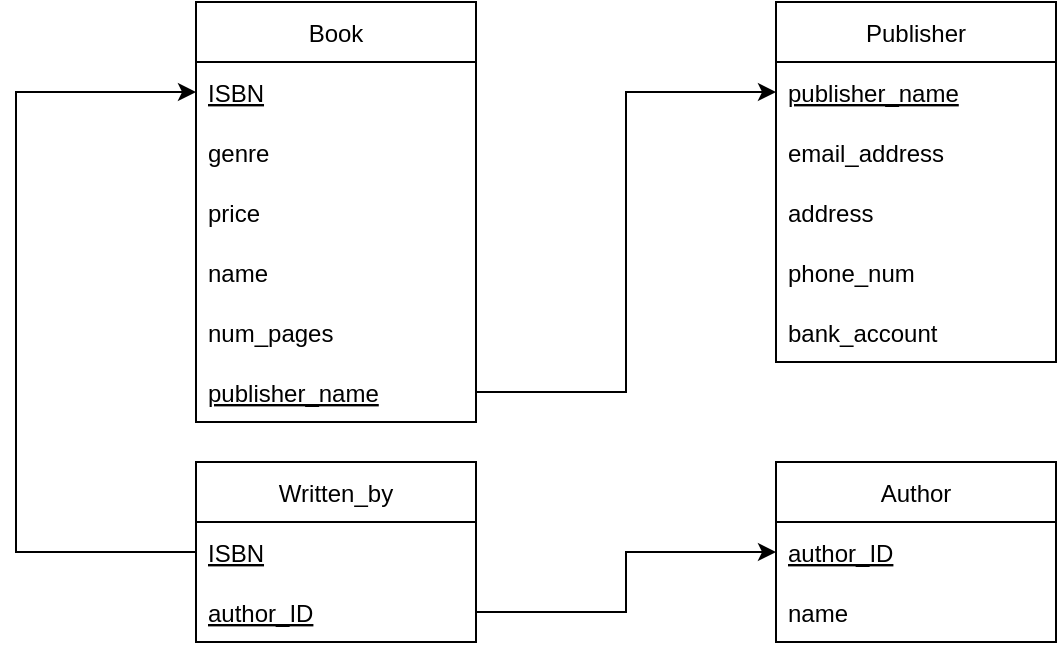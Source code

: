 <mxfile version="15.9.4" type="github">
  <diagram id="4dcQhyePsNyOAJ7MsxBL" name="Page-1">
    <mxGraphModel dx="1032" dy="855" grid="1" gridSize="10" guides="1" tooltips="1" connect="1" arrows="1" fold="1" page="1" pageScale="1" pageWidth="850" pageHeight="1100" math="0" shadow="0">
      <root>
        <mxCell id="0" />
        <mxCell id="1" parent="0" />
        <mxCell id="VHwmfllK9-3ZqzZavVw2-38" value="Author" style="swimlane;fontStyle=0;childLayout=stackLayout;horizontal=1;startSize=30;horizontalStack=0;resizeParent=1;resizeParentMax=0;resizeLast=0;collapsible=1;marginBottom=0;" vertex="1" parent="1">
          <mxGeometry x="570" y="300" width="140" height="90" as="geometry" />
        </mxCell>
        <mxCell id="VHwmfllK9-3ZqzZavVw2-39" value="author_ID" style="text;strokeColor=none;fillColor=none;align=left;verticalAlign=middle;spacingLeft=4;spacingRight=4;overflow=hidden;points=[[0,0.5],[1,0.5]];portConstraint=eastwest;rotatable=0;fontStyle=4" vertex="1" parent="VHwmfllK9-3ZqzZavVw2-38">
          <mxGeometry y="30" width="140" height="30" as="geometry" />
        </mxCell>
        <mxCell id="VHwmfllK9-3ZqzZavVw2-40" value="name" style="text;strokeColor=none;fillColor=none;align=left;verticalAlign=middle;spacingLeft=4;spacingRight=4;overflow=hidden;points=[[0,0.5],[1,0.5]];portConstraint=eastwest;rotatable=0;" vertex="1" parent="VHwmfllK9-3ZqzZavVw2-38">
          <mxGeometry y="60" width="140" height="30" as="geometry" />
        </mxCell>
        <mxCell id="VHwmfllK9-3ZqzZavVw2-42" value="Written_by" style="swimlane;fontStyle=0;childLayout=stackLayout;horizontal=1;startSize=30;horizontalStack=0;resizeParent=1;resizeParentMax=0;resizeLast=0;collapsible=1;marginBottom=0;" vertex="1" parent="1">
          <mxGeometry x="280" y="300" width="140" height="90" as="geometry" />
        </mxCell>
        <mxCell id="VHwmfllK9-3ZqzZavVw2-43" value="ISBN" style="text;strokeColor=none;fillColor=none;align=left;verticalAlign=middle;spacingLeft=4;spacingRight=4;overflow=hidden;points=[[0,0.5],[1,0.5]];portConstraint=eastwest;rotatable=0;fontStyle=4" vertex="1" parent="VHwmfllK9-3ZqzZavVw2-42">
          <mxGeometry y="30" width="140" height="30" as="geometry" />
        </mxCell>
        <mxCell id="VHwmfllK9-3ZqzZavVw2-44" value="author_ID" style="text;strokeColor=none;fillColor=none;align=left;verticalAlign=middle;spacingLeft=4;spacingRight=4;overflow=hidden;points=[[0,0.5],[1,0.5]];portConstraint=eastwest;rotatable=0;fontStyle=4" vertex="1" parent="VHwmfllK9-3ZqzZavVw2-42">
          <mxGeometry y="60" width="140" height="30" as="geometry" />
        </mxCell>
        <mxCell id="VHwmfllK9-3ZqzZavVw2-46" value="" style="edgeStyle=orthogonalEdgeStyle;rounded=0;orthogonalLoop=1;jettySize=auto;html=1;entryX=0;entryY=0.5;entryDx=0;entryDy=0;" edge="1" parent="1" source="VHwmfllK9-3ZqzZavVw2-44" target="VHwmfllK9-3ZqzZavVw2-39">
          <mxGeometry relative="1" as="geometry" />
        </mxCell>
        <mxCell id="VHwmfllK9-3ZqzZavVw2-47" value="Book" style="swimlane;fontStyle=0;childLayout=stackLayout;horizontal=1;startSize=30;horizontalStack=0;resizeParent=1;resizeParentMax=0;resizeLast=0;collapsible=1;marginBottom=0;" vertex="1" parent="1">
          <mxGeometry x="280" y="70" width="140" height="210" as="geometry" />
        </mxCell>
        <mxCell id="VHwmfllK9-3ZqzZavVw2-48" value="ISBN" style="text;strokeColor=none;fillColor=none;align=left;verticalAlign=middle;spacingLeft=4;spacingRight=4;overflow=hidden;points=[[0,0.5],[1,0.5]];portConstraint=eastwest;rotatable=0;fontStyle=4" vertex="1" parent="VHwmfllK9-3ZqzZavVw2-47">
          <mxGeometry y="30" width="140" height="30" as="geometry" />
        </mxCell>
        <mxCell id="VHwmfllK9-3ZqzZavVw2-49" value="genre" style="text;strokeColor=none;fillColor=none;align=left;verticalAlign=middle;spacingLeft=4;spacingRight=4;overflow=hidden;points=[[0,0.5],[1,0.5]];portConstraint=eastwest;rotatable=0;fontStyle=0" vertex="1" parent="VHwmfllK9-3ZqzZavVw2-47">
          <mxGeometry y="60" width="140" height="30" as="geometry" />
        </mxCell>
        <mxCell id="VHwmfllK9-3ZqzZavVw2-53" value="price" style="text;strokeColor=none;fillColor=none;align=left;verticalAlign=middle;spacingLeft=4;spacingRight=4;overflow=hidden;points=[[0,0.5],[1,0.5]];portConstraint=eastwest;rotatable=0;fontStyle=0" vertex="1" parent="VHwmfllK9-3ZqzZavVw2-47">
          <mxGeometry y="90" width="140" height="30" as="geometry" />
        </mxCell>
        <mxCell id="VHwmfllK9-3ZqzZavVw2-54" value="name" style="text;strokeColor=none;fillColor=none;align=left;verticalAlign=middle;spacingLeft=4;spacingRight=4;overflow=hidden;points=[[0,0.5],[1,0.5]];portConstraint=eastwest;rotatable=0;fontStyle=0" vertex="1" parent="VHwmfllK9-3ZqzZavVw2-47">
          <mxGeometry y="120" width="140" height="30" as="geometry" />
        </mxCell>
        <mxCell id="VHwmfllK9-3ZqzZavVw2-55" value="num_pages" style="text;strokeColor=none;fillColor=none;align=left;verticalAlign=middle;spacingLeft=4;spacingRight=4;overflow=hidden;points=[[0,0.5],[1,0.5]];portConstraint=eastwest;rotatable=0;fontStyle=0" vertex="1" parent="VHwmfllK9-3ZqzZavVw2-47">
          <mxGeometry y="150" width="140" height="30" as="geometry" />
        </mxCell>
        <mxCell id="VHwmfllK9-3ZqzZavVw2-62" value="publisher_name" style="text;strokeColor=none;fillColor=none;align=left;verticalAlign=middle;spacingLeft=4;spacingRight=4;overflow=hidden;points=[[0,0.5],[1,0.5]];portConstraint=eastwest;rotatable=0;fontStyle=4" vertex="1" parent="VHwmfllK9-3ZqzZavVw2-47">
          <mxGeometry y="180" width="140" height="30" as="geometry" />
        </mxCell>
        <mxCell id="VHwmfllK9-3ZqzZavVw2-52" value="" style="edgeStyle=orthogonalEdgeStyle;rounded=0;orthogonalLoop=1;jettySize=auto;html=1;entryX=0;entryY=0.5;entryDx=0;entryDy=0;" edge="1" parent="1" source="VHwmfllK9-3ZqzZavVw2-43" target="VHwmfllK9-3ZqzZavVw2-48">
          <mxGeometry relative="1" as="geometry">
            <Array as="points">
              <mxPoint x="190" y="345" />
              <mxPoint x="190" y="115" />
            </Array>
          </mxGeometry>
        </mxCell>
        <mxCell id="VHwmfllK9-3ZqzZavVw2-56" value="Publisher" style="swimlane;fontStyle=0;childLayout=stackLayout;horizontal=1;startSize=30;horizontalStack=0;resizeParent=1;resizeParentMax=0;resizeLast=0;collapsible=1;marginBottom=0;" vertex="1" parent="1">
          <mxGeometry x="570" y="70" width="140" height="180" as="geometry" />
        </mxCell>
        <mxCell id="VHwmfllK9-3ZqzZavVw2-57" value="publisher_name" style="text;strokeColor=none;fillColor=none;align=left;verticalAlign=middle;spacingLeft=4;spacingRight=4;overflow=hidden;points=[[0,0.5],[1,0.5]];portConstraint=eastwest;rotatable=0;fontStyle=4" vertex="1" parent="VHwmfllK9-3ZqzZavVw2-56">
          <mxGeometry y="30" width="140" height="30" as="geometry" />
        </mxCell>
        <mxCell id="VHwmfllK9-3ZqzZavVw2-58" value="email_address" style="text;strokeColor=none;fillColor=none;align=left;verticalAlign=middle;spacingLeft=4;spacingRight=4;overflow=hidden;points=[[0,0.5],[1,0.5]];portConstraint=eastwest;rotatable=0;fontStyle=0" vertex="1" parent="VHwmfllK9-3ZqzZavVw2-56">
          <mxGeometry y="60" width="140" height="30" as="geometry" />
        </mxCell>
        <mxCell id="VHwmfllK9-3ZqzZavVw2-59" value="address" style="text;strokeColor=none;fillColor=none;align=left;verticalAlign=middle;spacingLeft=4;spacingRight=4;overflow=hidden;points=[[0,0.5],[1,0.5]];portConstraint=eastwest;rotatable=0;fontStyle=0" vertex="1" parent="VHwmfllK9-3ZqzZavVw2-56">
          <mxGeometry y="90" width="140" height="30" as="geometry" />
        </mxCell>
        <mxCell id="VHwmfllK9-3ZqzZavVw2-60" value="phone_num" style="text;strokeColor=none;fillColor=none;align=left;verticalAlign=middle;spacingLeft=4;spacingRight=4;overflow=hidden;points=[[0,0.5],[1,0.5]];portConstraint=eastwest;rotatable=0;fontStyle=0" vertex="1" parent="VHwmfllK9-3ZqzZavVw2-56">
          <mxGeometry y="120" width="140" height="30" as="geometry" />
        </mxCell>
        <mxCell id="VHwmfllK9-3ZqzZavVw2-61" value="bank_account" style="text;strokeColor=none;fillColor=none;align=left;verticalAlign=middle;spacingLeft=4;spacingRight=4;overflow=hidden;points=[[0,0.5],[1,0.5]];portConstraint=eastwest;rotatable=0;fontStyle=0" vertex="1" parent="VHwmfllK9-3ZqzZavVw2-56">
          <mxGeometry y="150" width="140" height="30" as="geometry" />
        </mxCell>
        <mxCell id="VHwmfllK9-3ZqzZavVw2-66" style="edgeStyle=orthogonalEdgeStyle;rounded=0;orthogonalLoop=1;jettySize=auto;html=1;entryX=0;entryY=0.5;entryDx=0;entryDy=0;" edge="1" parent="1" source="VHwmfllK9-3ZqzZavVw2-62" target="VHwmfllK9-3ZqzZavVw2-57">
          <mxGeometry relative="1" as="geometry" />
        </mxCell>
      </root>
    </mxGraphModel>
  </diagram>
</mxfile>
